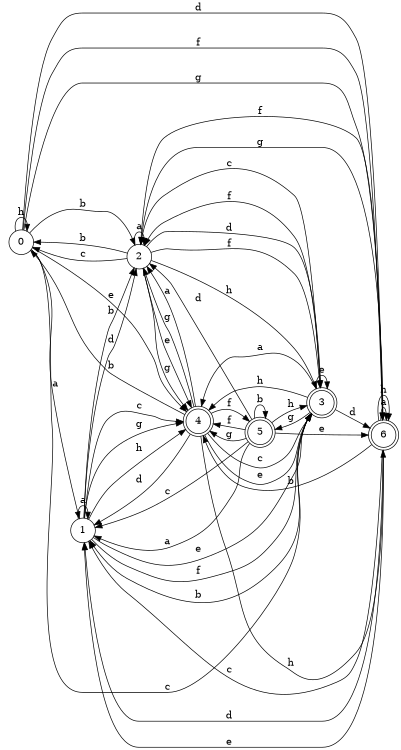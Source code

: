 digraph n6_5 {
__start0 [label="" shape="none"];

rankdir=LR;
size="8,5";

s0 [style="filled", color="black", fillcolor="white" shape="circle", label="0"];
s1 [style="filled", color="black", fillcolor="white" shape="circle", label="1"];
s2 [style="filled", color="black", fillcolor="white" shape="circle", label="2"];
s3 [style="rounded,filled", color="black", fillcolor="white" shape="doublecircle", label="3"];
s4 [style="rounded,filled", color="black", fillcolor="white" shape="doublecircle", label="4"];
s5 [style="rounded,filled", color="black", fillcolor="white" shape="doublecircle", label="5"];
s6 [style="rounded,filled", color="black", fillcolor="white" shape="doublecircle", label="6"];
s0 -> s1 [label="a"];
s0 -> s2 [label="b"];
s0 -> s3 [label="c"];
s0 -> s6 [label="d"];
s0 -> s4 [label="e"];
s0 -> s6 [label="f"];
s0 -> s6 [label="g"];
s0 -> s0 [label="h"];
s1 -> s1 [label="a"];
s1 -> s2 [label="b"];
s1 -> s4 [label="c"];
s1 -> s2 [label="d"];
s1 -> s3 [label="e"];
s1 -> s3 [label="f"];
s1 -> s4 [label="g"];
s1 -> s4 [label="h"];
s2 -> s2 [label="a"];
s2 -> s0 [label="b"];
s2 -> s0 [label="c"];
s2 -> s3 [label="d"];
s2 -> s4 [label="e"];
s2 -> s3 [label="f"];
s2 -> s4 [label="g"];
s2 -> s3 [label="h"];
s3 -> s4 [label="a"];
s3 -> s1 [label="b"];
s3 -> s2 [label="c"];
s3 -> s6 [label="d"];
s3 -> s3 [label="e"];
s3 -> s2 [label="f"];
s3 -> s5 [label="g"];
s3 -> s4 [label="h"];
s4 -> s2 [label="a"];
s4 -> s0 [label="b"];
s4 -> s3 [label="c"];
s4 -> s1 [label="d"];
s4 -> s3 [label="e"];
s4 -> s5 [label="f"];
s4 -> s2 [label="g"];
s4 -> s6 [label="h"];
s5 -> s1 [label="a"];
s5 -> s5 [label="b"];
s5 -> s1 [label="c"];
s5 -> s2 [label="d"];
s5 -> s6 [label="e"];
s5 -> s4 [label="f"];
s5 -> s4 [label="g"];
s5 -> s3 [label="h"];
s6 -> s6 [label="a"];
s6 -> s4 [label="b"];
s6 -> s1 [label="c"];
s6 -> s1 [label="d"];
s6 -> s1 [label="e"];
s6 -> s2 [label="f"];
s6 -> s2 [label="g"];
s6 -> s6 [label="h"];

}